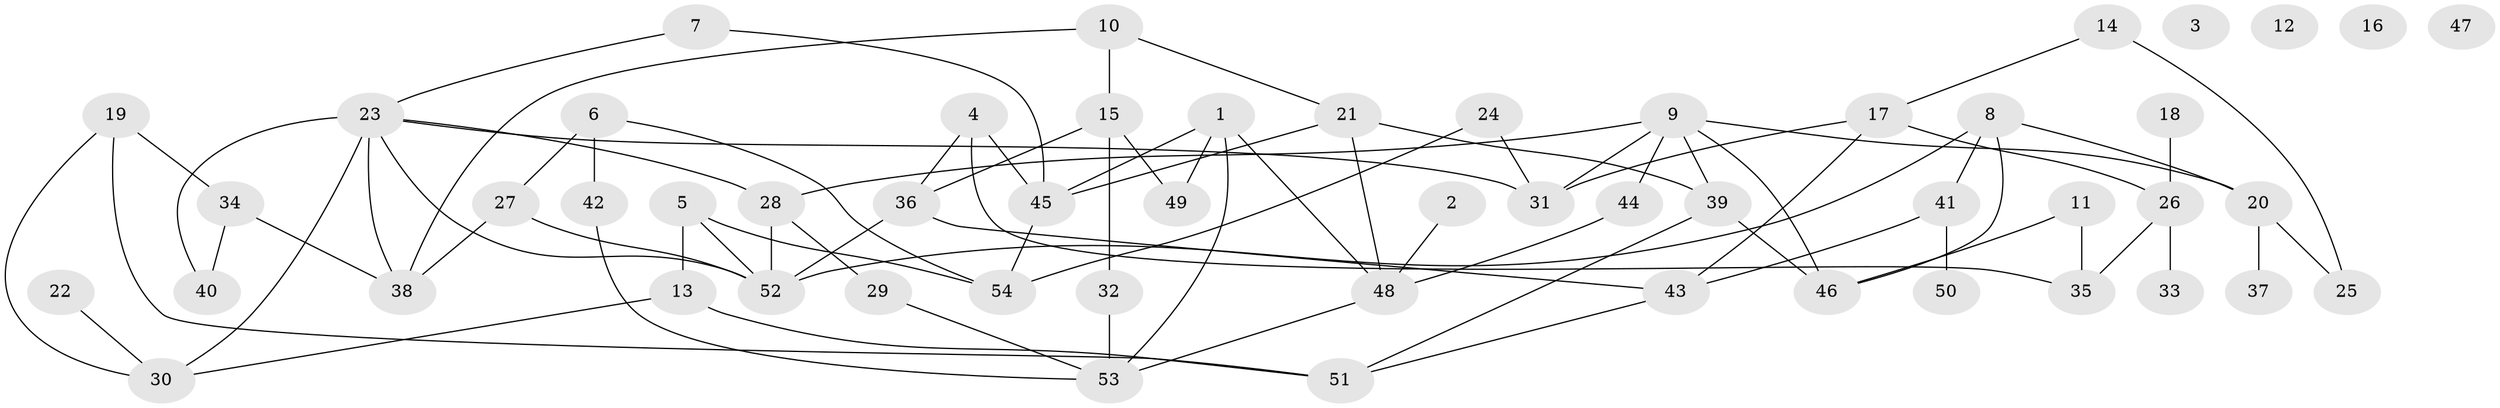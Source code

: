 // Generated by graph-tools (version 1.1) at 2025/25/03/09/25 03:25:15]
// undirected, 54 vertices, 80 edges
graph export_dot {
graph [start="1"]
  node [color=gray90,style=filled];
  1;
  2;
  3;
  4;
  5;
  6;
  7;
  8;
  9;
  10;
  11;
  12;
  13;
  14;
  15;
  16;
  17;
  18;
  19;
  20;
  21;
  22;
  23;
  24;
  25;
  26;
  27;
  28;
  29;
  30;
  31;
  32;
  33;
  34;
  35;
  36;
  37;
  38;
  39;
  40;
  41;
  42;
  43;
  44;
  45;
  46;
  47;
  48;
  49;
  50;
  51;
  52;
  53;
  54;
  1 -- 45;
  1 -- 48;
  1 -- 49;
  1 -- 53;
  2 -- 48;
  4 -- 35;
  4 -- 36;
  4 -- 45;
  5 -- 13;
  5 -- 52;
  5 -- 54;
  6 -- 27;
  6 -- 42;
  6 -- 54;
  7 -- 23;
  7 -- 45;
  8 -- 20;
  8 -- 41;
  8 -- 46;
  8 -- 52;
  9 -- 20;
  9 -- 28;
  9 -- 31;
  9 -- 39;
  9 -- 44;
  9 -- 46;
  10 -- 15;
  10 -- 21;
  10 -- 38;
  11 -- 35;
  11 -- 46;
  13 -- 30;
  13 -- 51;
  14 -- 17;
  14 -- 25;
  15 -- 32;
  15 -- 36;
  15 -- 49;
  17 -- 26;
  17 -- 31;
  17 -- 43;
  18 -- 26;
  19 -- 30;
  19 -- 34;
  19 -- 51;
  20 -- 25;
  20 -- 37;
  21 -- 39;
  21 -- 45;
  21 -- 48;
  22 -- 30;
  23 -- 28;
  23 -- 30;
  23 -- 31;
  23 -- 38;
  23 -- 40;
  23 -- 52;
  24 -- 31;
  24 -- 54;
  26 -- 33;
  26 -- 35;
  27 -- 38;
  27 -- 52;
  28 -- 29;
  28 -- 52;
  29 -- 53;
  32 -- 53;
  34 -- 38;
  34 -- 40;
  36 -- 43;
  36 -- 52;
  39 -- 46;
  39 -- 51;
  41 -- 43;
  41 -- 50;
  42 -- 53;
  43 -- 51;
  44 -- 48;
  45 -- 54;
  48 -- 53;
}
